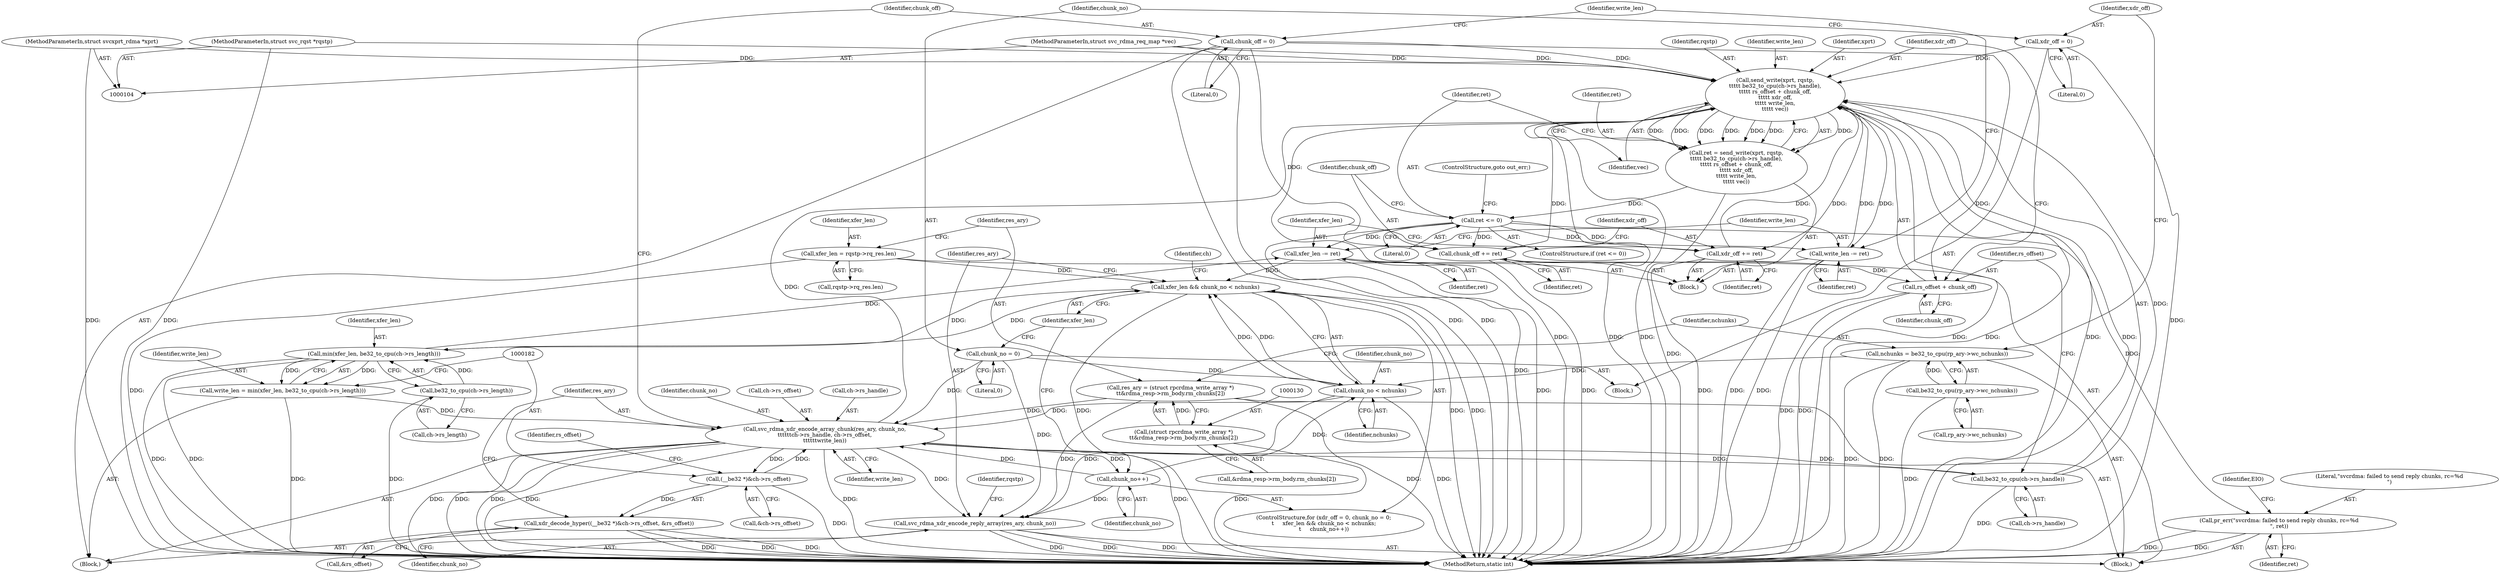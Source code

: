 digraph "1_linux_c70422f760c120480fee4de6c38804c72aa26bc1_33@API" {
"1000207" [label="(Call,send_write(xprt, rqstp,\n\t\t\t\t\t be32_to_cpu(ch->rs_handle),\n\t\t\t\t\t rs_offset + chunk_off,\n\t\t\t\t\t xdr_off,\n\t\t\t\t\t write_len,\n\t\t\t\t\t vec))"];
"1000105" [label="(MethodParameterIn,struct svcxprt_rdma *xprt)"];
"1000108" [label="(MethodParameterIn,struct svc_rqst *rqstp)"];
"1000210" [label="(Call,be32_to_cpu(ch->rs_handle))"];
"1000189" [label="(Call,svc_rdma_xdr_encode_array_chunk(res_ary, chunk_no,\n\t\t\t\t\t\tch->rs_handle, ch->rs_offset,\n\t\t\t\t\t\twrite_len))"];
"1000127" [label="(Call,res_ary = (struct rpcrdma_write_array *)\n\t\t&rdma_resp->rm_body.rm_chunks[2])"];
"1000129" [label="(Call,(struct rpcrdma_write_array *)\n\t\t&rdma_resp->rm_body.rm_chunks[2])"];
"1000158" [label="(Call,chunk_no++)"];
"1000150" [label="(Call,chunk_no = 0)"];
"1000155" [label="(Call,chunk_no < nchunks)"];
"1000139" [label="(Call,nchunks = be32_to_cpu(rp_ary->wc_nchunks))"];
"1000141" [label="(Call,be32_to_cpu(rp_ary->wc_nchunks))"];
"1000181" [label="(Call,(__be32 *)&ch->rs_offset)"];
"1000172" [label="(Call,write_len = min(xfer_len, be32_to_cpu(ch->rs_length)))"];
"1000174" [label="(Call,min(xfer_len, be32_to_cpu(ch->rs_length)))"];
"1000153" [label="(Call,xfer_len && chunk_no < nchunks)"];
"1000231" [label="(Call,xfer_len -= ret)"];
"1000221" [label="(Call,ret <= 0)"];
"1000205" [label="(Call,ret = send_write(xprt, rqstp,\n\t\t\t\t\t be32_to_cpu(ch->rs_handle),\n\t\t\t\t\t rs_offset + chunk_off,\n\t\t\t\t\t xdr_off,\n\t\t\t\t\t write_len,\n\t\t\t\t\t vec))"];
"1000207" [label="(Call,send_write(xprt, rqstp,\n\t\t\t\t\t be32_to_cpu(ch->rs_handle),\n\t\t\t\t\t rs_offset + chunk_off,\n\t\t\t\t\t xdr_off,\n\t\t\t\t\t write_len,\n\t\t\t\t\t vec))"];
"1000199" [label="(Call,chunk_off = 0)"];
"1000225" [label="(Call,chunk_off += ret)"];
"1000228" [label="(Call,xdr_off += ret)"];
"1000147" [label="(Call,xdr_off = 0)"];
"1000234" [label="(Call,write_len -= ret)"];
"1000109" [label="(MethodParameterIn,struct svc_rdma_req_map *vec)"];
"1000112" [label="(Call,xfer_len = rqstp->rq_res.len)"];
"1000176" [label="(Call,be32_to_cpu(ch->rs_length))"];
"1000214" [label="(Call,rs_offset + chunk_off)"];
"1000237" [label="(Call,svc_rdma_xdr_encode_reply_array(res_ary, chunk_no))"];
"1000180" [label="(Call,xdr_decode_hyper((__be32 *)&ch->rs_offset, &rs_offset))"];
"1000247" [label="(Call,pr_err(\"svcrdma: failed to send reply chunks, rc=%d\n\", ret))"];
"1000224" [label="(ControlStructure,goto out_err;)"];
"1000204" [label="(Block,)"];
"1000227" [label="(Identifier,ret)"];
"1000177" [label="(Call,ch->rs_length)"];
"1000226" [label="(Identifier,chunk_off)"];
"1000252" [label="(Identifier,EIO)"];
"1000203" [label="(Identifier,write_len)"];
"1000187" [label="(Call,&rs_offset)"];
"1000129" [label="(Call,(struct rpcrdma_write_array *)\n\t\t&rdma_resp->rm_body.rm_chunks[2])"];
"1000127" [label="(Call,res_ary = (struct rpcrdma_write_array *)\n\t\t&rdma_resp->rm_body.rm_chunks[2])"];
"1000183" [label="(Call,&ch->rs_offset)"];
"1000201" [label="(Literal,0)"];
"1000233" [label="(Identifier,ret)"];
"1000139" [label="(Call,nchunks = be32_to_cpu(rp_ary->wc_nchunks))"];
"1000175" [label="(Identifier,xfer_len)"];
"1000180" [label="(Call,xdr_decode_hyper((__be32 *)&ch->rs_offset, &rs_offset))"];
"1000109" [label="(MethodParameterIn,struct svc_rdma_req_map *vec)"];
"1000225" [label="(Call,chunk_off += ret)"];
"1000188" [label="(Identifier,rs_offset)"];
"1000172" [label="(Call,write_len = min(xfer_len, be32_to_cpu(ch->rs_length)))"];
"1000181" [label="(Call,(__be32 *)&ch->rs_offset)"];
"1000131" [label="(Call,&rdma_resp->rm_body.rm_chunks[2])"];
"1000222" [label="(Identifier,ret)"];
"1000199" [label="(Call,chunk_off = 0)"];
"1000209" [label="(Identifier,rqstp)"];
"1000173" [label="(Identifier,write_len)"];
"1000152" [label="(Literal,0)"];
"1000253" [label="(MethodReturn,static int)"];
"1000230" [label="(Identifier,ret)"];
"1000159" [label="(Identifier,chunk_no)"];
"1000198" [label="(Identifier,write_len)"];
"1000191" [label="(Identifier,chunk_no)"];
"1000140" [label="(Identifier,nchunks)"];
"1000105" [label="(MethodParameterIn,struct svcxprt_rdma *xprt)"];
"1000217" [label="(Identifier,xdr_off)"];
"1000157" [label="(Identifier,nchunks)"];
"1000229" [label="(Identifier,xdr_off)"];
"1000189" [label="(Call,svc_rdma_xdr_encode_array_chunk(res_ary, chunk_no,\n\t\t\t\t\t\tch->rs_handle, ch->rs_offset,\n\t\t\t\t\t\twrite_len))"];
"1000235" [label="(Identifier,write_len)"];
"1000148" [label="(Identifier,xdr_off)"];
"1000228" [label="(Call,xdr_off += ret)"];
"1000153" [label="(Call,xfer_len && chunk_no < nchunks)"];
"1000232" [label="(Identifier,xfer_len)"];
"1000154" [label="(Identifier,xfer_len)"];
"1000216" [label="(Identifier,chunk_off)"];
"1000151" [label="(Identifier,chunk_no)"];
"1000190" [label="(Identifier,res_ary)"];
"1000114" [label="(Call,rqstp->rq_res.len)"];
"1000141" [label="(Call,be32_to_cpu(rp_ary->wc_nchunks))"];
"1000200" [label="(Identifier,chunk_off)"];
"1000195" [label="(Call,ch->rs_offset)"];
"1000155" [label="(Call,chunk_no < nchunks)"];
"1000142" [label="(Call,rp_ary->wc_nchunks)"];
"1000110" [label="(Block,)"];
"1000211" [label="(Call,ch->rs_handle)"];
"1000234" [label="(Call,write_len -= ret)"];
"1000108" [label="(MethodParameterIn,struct svc_rqst *rqstp)"];
"1000248" [label="(Literal,\"svcrdma: failed to send reply chunks, rc=%d\n\")"];
"1000176" [label="(Call,be32_to_cpu(ch->rs_length))"];
"1000146" [label="(Block,)"];
"1000112" [label="(Call,xfer_len = rqstp->rq_res.len)"];
"1000158" [label="(Call,chunk_no++)"];
"1000163" [label="(Identifier,ch)"];
"1000238" [label="(Identifier,res_ary)"];
"1000149" [label="(Literal,0)"];
"1000223" [label="(Literal,0)"];
"1000147" [label="(Call,xdr_off = 0)"];
"1000207" [label="(Call,send_write(xprt, rqstp,\n\t\t\t\t\t be32_to_cpu(ch->rs_handle),\n\t\t\t\t\t rs_offset + chunk_off,\n\t\t\t\t\t xdr_off,\n\t\t\t\t\t write_len,\n\t\t\t\t\t vec))"];
"1000192" [label="(Call,ch->rs_handle)"];
"1000156" [label="(Identifier,chunk_no)"];
"1000239" [label="(Identifier,chunk_no)"];
"1000128" [label="(Identifier,res_ary)"];
"1000220" [label="(ControlStructure,if (ret <= 0))"];
"1000150" [label="(Call,chunk_no = 0)"];
"1000218" [label="(Identifier,write_len)"];
"1000210" [label="(Call,be32_to_cpu(ch->rs_handle))"];
"1000247" [label="(Call,pr_err(\"svcrdma: failed to send reply chunks, rc=%d\n\", ret))"];
"1000174" [label="(Call,min(xfer_len, be32_to_cpu(ch->rs_length)))"];
"1000219" [label="(Identifier,vec)"];
"1000145" [label="(ControlStructure,for (xdr_off = 0, chunk_no = 0;\n\t     xfer_len && chunk_no < nchunks;\n\t     chunk_no++))"];
"1000214" [label="(Call,rs_offset + chunk_off)"];
"1000205" [label="(Call,ret = send_write(xprt, rqstp,\n\t\t\t\t\t be32_to_cpu(ch->rs_handle),\n\t\t\t\t\t rs_offset + chunk_off,\n\t\t\t\t\t xdr_off,\n\t\t\t\t\t write_len,\n\t\t\t\t\t vec))"];
"1000236" [label="(Identifier,ret)"];
"1000249" [label="(Identifier,ret)"];
"1000231" [label="(Call,xfer_len -= ret)"];
"1000221" [label="(Call,ret <= 0)"];
"1000215" [label="(Identifier,rs_offset)"];
"1000237" [label="(Call,svc_rdma_xdr_encode_reply_array(res_ary, chunk_no))"];
"1000206" [label="(Identifier,ret)"];
"1000113" [label="(Identifier,xfer_len)"];
"1000243" [label="(Identifier,rqstp)"];
"1000208" [label="(Identifier,xprt)"];
"1000160" [label="(Block,)"];
"1000207" -> "1000205"  [label="AST: "];
"1000207" -> "1000219"  [label="CFG: "];
"1000208" -> "1000207"  [label="AST: "];
"1000209" -> "1000207"  [label="AST: "];
"1000210" -> "1000207"  [label="AST: "];
"1000214" -> "1000207"  [label="AST: "];
"1000217" -> "1000207"  [label="AST: "];
"1000218" -> "1000207"  [label="AST: "];
"1000219" -> "1000207"  [label="AST: "];
"1000205" -> "1000207"  [label="CFG: "];
"1000207" -> "1000253"  [label="DDG: "];
"1000207" -> "1000253"  [label="DDG: "];
"1000207" -> "1000253"  [label="DDG: "];
"1000207" -> "1000253"  [label="DDG: "];
"1000207" -> "1000253"  [label="DDG: "];
"1000207" -> "1000253"  [label="DDG: "];
"1000207" -> "1000253"  [label="DDG: "];
"1000207" -> "1000205"  [label="DDG: "];
"1000207" -> "1000205"  [label="DDG: "];
"1000207" -> "1000205"  [label="DDG: "];
"1000207" -> "1000205"  [label="DDG: "];
"1000207" -> "1000205"  [label="DDG: "];
"1000207" -> "1000205"  [label="DDG: "];
"1000207" -> "1000205"  [label="DDG: "];
"1000105" -> "1000207"  [label="DDG: "];
"1000108" -> "1000207"  [label="DDG: "];
"1000210" -> "1000207"  [label="DDG: "];
"1000199" -> "1000207"  [label="DDG: "];
"1000225" -> "1000207"  [label="DDG: "];
"1000228" -> "1000207"  [label="DDG: "];
"1000147" -> "1000207"  [label="DDG: "];
"1000234" -> "1000207"  [label="DDG: "];
"1000189" -> "1000207"  [label="DDG: "];
"1000109" -> "1000207"  [label="DDG: "];
"1000207" -> "1000228"  [label="DDG: "];
"1000207" -> "1000234"  [label="DDG: "];
"1000105" -> "1000104"  [label="AST: "];
"1000105" -> "1000253"  [label="DDG: "];
"1000108" -> "1000104"  [label="AST: "];
"1000108" -> "1000253"  [label="DDG: "];
"1000210" -> "1000211"  [label="CFG: "];
"1000211" -> "1000210"  [label="AST: "];
"1000215" -> "1000210"  [label="CFG: "];
"1000210" -> "1000253"  [label="DDG: "];
"1000210" -> "1000189"  [label="DDG: "];
"1000189" -> "1000210"  [label="DDG: "];
"1000189" -> "1000160"  [label="AST: "];
"1000189" -> "1000198"  [label="CFG: "];
"1000190" -> "1000189"  [label="AST: "];
"1000191" -> "1000189"  [label="AST: "];
"1000192" -> "1000189"  [label="AST: "];
"1000195" -> "1000189"  [label="AST: "];
"1000198" -> "1000189"  [label="AST: "];
"1000200" -> "1000189"  [label="CFG: "];
"1000189" -> "1000253"  [label="DDG: "];
"1000189" -> "1000253"  [label="DDG: "];
"1000189" -> "1000253"  [label="DDG: "];
"1000189" -> "1000253"  [label="DDG: "];
"1000189" -> "1000253"  [label="DDG: "];
"1000189" -> "1000253"  [label="DDG: "];
"1000189" -> "1000158"  [label="DDG: "];
"1000189" -> "1000181"  [label="DDG: "];
"1000127" -> "1000189"  [label="DDG: "];
"1000158" -> "1000189"  [label="DDG: "];
"1000150" -> "1000189"  [label="DDG: "];
"1000155" -> "1000189"  [label="DDG: "];
"1000181" -> "1000189"  [label="DDG: "];
"1000172" -> "1000189"  [label="DDG: "];
"1000189" -> "1000237"  [label="DDG: "];
"1000127" -> "1000110"  [label="AST: "];
"1000127" -> "1000129"  [label="CFG: "];
"1000128" -> "1000127"  [label="AST: "];
"1000129" -> "1000127"  [label="AST: "];
"1000140" -> "1000127"  [label="CFG: "];
"1000127" -> "1000253"  [label="DDG: "];
"1000129" -> "1000127"  [label="DDG: "];
"1000127" -> "1000237"  [label="DDG: "];
"1000129" -> "1000131"  [label="CFG: "];
"1000130" -> "1000129"  [label="AST: "];
"1000131" -> "1000129"  [label="AST: "];
"1000129" -> "1000253"  [label="DDG: "];
"1000158" -> "1000145"  [label="AST: "];
"1000158" -> "1000159"  [label="CFG: "];
"1000159" -> "1000158"  [label="AST: "];
"1000154" -> "1000158"  [label="CFG: "];
"1000158" -> "1000155"  [label="DDG: "];
"1000158" -> "1000237"  [label="DDG: "];
"1000150" -> "1000146"  [label="AST: "];
"1000150" -> "1000152"  [label="CFG: "];
"1000151" -> "1000150"  [label="AST: "];
"1000152" -> "1000150"  [label="AST: "];
"1000154" -> "1000150"  [label="CFG: "];
"1000150" -> "1000155"  [label="DDG: "];
"1000150" -> "1000237"  [label="DDG: "];
"1000155" -> "1000153"  [label="AST: "];
"1000155" -> "1000157"  [label="CFG: "];
"1000156" -> "1000155"  [label="AST: "];
"1000157" -> "1000155"  [label="AST: "];
"1000153" -> "1000155"  [label="CFG: "];
"1000155" -> "1000253"  [label="DDG: "];
"1000155" -> "1000153"  [label="DDG: "];
"1000155" -> "1000153"  [label="DDG: "];
"1000139" -> "1000155"  [label="DDG: "];
"1000155" -> "1000237"  [label="DDG: "];
"1000139" -> "1000110"  [label="AST: "];
"1000139" -> "1000141"  [label="CFG: "];
"1000140" -> "1000139"  [label="AST: "];
"1000141" -> "1000139"  [label="AST: "];
"1000148" -> "1000139"  [label="CFG: "];
"1000139" -> "1000253"  [label="DDG: "];
"1000139" -> "1000253"  [label="DDG: "];
"1000141" -> "1000139"  [label="DDG: "];
"1000141" -> "1000142"  [label="CFG: "];
"1000142" -> "1000141"  [label="AST: "];
"1000141" -> "1000253"  [label="DDG: "];
"1000181" -> "1000180"  [label="AST: "];
"1000181" -> "1000183"  [label="CFG: "];
"1000182" -> "1000181"  [label="AST: "];
"1000183" -> "1000181"  [label="AST: "];
"1000188" -> "1000181"  [label="CFG: "];
"1000181" -> "1000253"  [label="DDG: "];
"1000181" -> "1000180"  [label="DDG: "];
"1000172" -> "1000160"  [label="AST: "];
"1000172" -> "1000174"  [label="CFG: "];
"1000173" -> "1000172"  [label="AST: "];
"1000174" -> "1000172"  [label="AST: "];
"1000182" -> "1000172"  [label="CFG: "];
"1000172" -> "1000253"  [label="DDG: "];
"1000174" -> "1000172"  [label="DDG: "];
"1000174" -> "1000172"  [label="DDG: "];
"1000174" -> "1000176"  [label="CFG: "];
"1000175" -> "1000174"  [label="AST: "];
"1000176" -> "1000174"  [label="AST: "];
"1000174" -> "1000253"  [label="DDG: "];
"1000174" -> "1000253"  [label="DDG: "];
"1000174" -> "1000153"  [label="DDG: "];
"1000153" -> "1000174"  [label="DDG: "];
"1000176" -> "1000174"  [label="DDG: "];
"1000174" -> "1000231"  [label="DDG: "];
"1000153" -> "1000145"  [label="AST: "];
"1000153" -> "1000154"  [label="CFG: "];
"1000154" -> "1000153"  [label="AST: "];
"1000163" -> "1000153"  [label="CFG: "];
"1000238" -> "1000153"  [label="CFG: "];
"1000153" -> "1000253"  [label="DDG: "];
"1000153" -> "1000253"  [label="DDG: "];
"1000153" -> "1000253"  [label="DDG: "];
"1000231" -> "1000153"  [label="DDG: "];
"1000112" -> "1000153"  [label="DDG: "];
"1000231" -> "1000204"  [label="AST: "];
"1000231" -> "1000233"  [label="CFG: "];
"1000232" -> "1000231"  [label="AST: "];
"1000233" -> "1000231"  [label="AST: "];
"1000235" -> "1000231"  [label="CFG: "];
"1000231" -> "1000253"  [label="DDG: "];
"1000221" -> "1000231"  [label="DDG: "];
"1000221" -> "1000220"  [label="AST: "];
"1000221" -> "1000223"  [label="CFG: "];
"1000222" -> "1000221"  [label="AST: "];
"1000223" -> "1000221"  [label="AST: "];
"1000224" -> "1000221"  [label="CFG: "];
"1000226" -> "1000221"  [label="CFG: "];
"1000221" -> "1000253"  [label="DDG: "];
"1000205" -> "1000221"  [label="DDG: "];
"1000221" -> "1000225"  [label="DDG: "];
"1000221" -> "1000228"  [label="DDG: "];
"1000221" -> "1000234"  [label="DDG: "];
"1000221" -> "1000247"  [label="DDG: "];
"1000205" -> "1000204"  [label="AST: "];
"1000206" -> "1000205"  [label="AST: "];
"1000222" -> "1000205"  [label="CFG: "];
"1000205" -> "1000253"  [label="DDG: "];
"1000199" -> "1000160"  [label="AST: "];
"1000199" -> "1000201"  [label="CFG: "];
"1000200" -> "1000199"  [label="AST: "];
"1000201" -> "1000199"  [label="AST: "];
"1000203" -> "1000199"  [label="CFG: "];
"1000199" -> "1000253"  [label="DDG: "];
"1000199" -> "1000214"  [label="DDG: "];
"1000199" -> "1000225"  [label="DDG: "];
"1000225" -> "1000204"  [label="AST: "];
"1000225" -> "1000227"  [label="CFG: "];
"1000226" -> "1000225"  [label="AST: "];
"1000227" -> "1000225"  [label="AST: "];
"1000229" -> "1000225"  [label="CFG: "];
"1000225" -> "1000253"  [label="DDG: "];
"1000225" -> "1000214"  [label="DDG: "];
"1000228" -> "1000204"  [label="AST: "];
"1000228" -> "1000230"  [label="CFG: "];
"1000229" -> "1000228"  [label="AST: "];
"1000230" -> "1000228"  [label="AST: "];
"1000232" -> "1000228"  [label="CFG: "];
"1000228" -> "1000253"  [label="DDG: "];
"1000147" -> "1000146"  [label="AST: "];
"1000147" -> "1000149"  [label="CFG: "];
"1000148" -> "1000147"  [label="AST: "];
"1000149" -> "1000147"  [label="AST: "];
"1000151" -> "1000147"  [label="CFG: "];
"1000147" -> "1000253"  [label="DDG: "];
"1000234" -> "1000204"  [label="AST: "];
"1000234" -> "1000236"  [label="CFG: "];
"1000235" -> "1000234"  [label="AST: "];
"1000236" -> "1000234"  [label="AST: "];
"1000203" -> "1000234"  [label="CFG: "];
"1000234" -> "1000253"  [label="DDG: "];
"1000234" -> "1000253"  [label="DDG: "];
"1000109" -> "1000104"  [label="AST: "];
"1000109" -> "1000253"  [label="DDG: "];
"1000112" -> "1000110"  [label="AST: "];
"1000112" -> "1000114"  [label="CFG: "];
"1000113" -> "1000112"  [label="AST: "];
"1000114" -> "1000112"  [label="AST: "];
"1000128" -> "1000112"  [label="CFG: "];
"1000112" -> "1000253"  [label="DDG: "];
"1000176" -> "1000177"  [label="CFG: "];
"1000177" -> "1000176"  [label="AST: "];
"1000176" -> "1000253"  [label="DDG: "];
"1000214" -> "1000216"  [label="CFG: "];
"1000215" -> "1000214"  [label="AST: "];
"1000216" -> "1000214"  [label="AST: "];
"1000217" -> "1000214"  [label="CFG: "];
"1000214" -> "1000253"  [label="DDG: "];
"1000214" -> "1000253"  [label="DDG: "];
"1000237" -> "1000110"  [label="AST: "];
"1000237" -> "1000239"  [label="CFG: "];
"1000238" -> "1000237"  [label="AST: "];
"1000239" -> "1000237"  [label="AST: "];
"1000243" -> "1000237"  [label="CFG: "];
"1000237" -> "1000253"  [label="DDG: "];
"1000237" -> "1000253"  [label="DDG: "];
"1000237" -> "1000253"  [label="DDG: "];
"1000180" -> "1000160"  [label="AST: "];
"1000180" -> "1000187"  [label="CFG: "];
"1000187" -> "1000180"  [label="AST: "];
"1000190" -> "1000180"  [label="CFG: "];
"1000180" -> "1000253"  [label="DDG: "];
"1000180" -> "1000253"  [label="DDG: "];
"1000180" -> "1000253"  [label="DDG: "];
"1000247" -> "1000110"  [label="AST: "];
"1000247" -> "1000249"  [label="CFG: "];
"1000248" -> "1000247"  [label="AST: "];
"1000249" -> "1000247"  [label="AST: "];
"1000252" -> "1000247"  [label="CFG: "];
"1000247" -> "1000253"  [label="DDG: "];
"1000247" -> "1000253"  [label="DDG: "];
}
